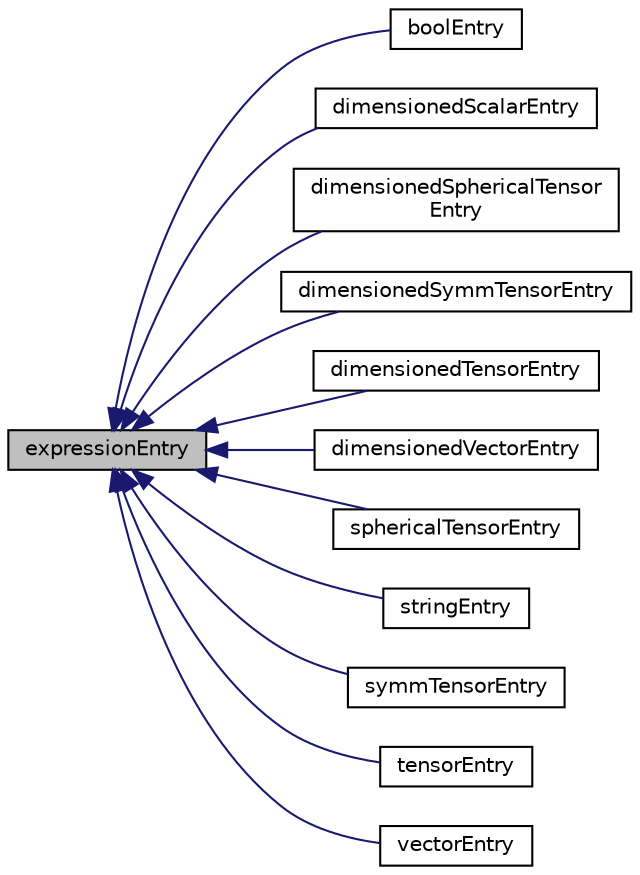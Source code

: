 digraph "expressionEntry"
{
  bgcolor="transparent";
  edge [fontname="Helvetica",fontsize="10",labelfontname="Helvetica",labelfontsize="10"];
  node [fontname="Helvetica",fontsize="10",shape=record];
  rankdir="LR";
  Node1 [label="expressionEntry",height=0.2,width=0.4,color="black", fillcolor="grey75", style="filled" fontcolor="black"];
  Node1 -> Node2 [dir="back",color="midnightblue",fontsize="10",style="solid",fontname="Helvetica"];
  Node2 [label="boolEntry",height=0.2,width=0.4,color="black",URL="$structFoam_1_1exprTools_1_1boolEntry.html",tooltip="Expression representation of a bool : (false/true) "];
  Node1 -> Node3 [dir="back",color="midnightblue",fontsize="10",style="solid",fontname="Helvetica"];
  Node3 [label="dimensionedScalarEntry",height=0.2,width=0.4,color="black",URL="$structFoam_1_1exprTools_1_1dimensionedScalarEntry.html",tooltip="Create an expression string from a dimensionedScalar as its value. "];
  Node1 -> Node4 [dir="back",color="midnightblue",fontsize="10",style="solid",fontname="Helvetica"];
  Node4 [label="dimensionedSphericalTensor\lEntry",height=0.2,width=0.4,color="black",URL="$structFoam_1_1exprTools_1_1dimensionedSphericalTensorEntry.html",tooltip="Create an expression string from a dimensionedSphericalTensor as its value. "];
  Node1 -> Node5 [dir="back",color="midnightblue",fontsize="10",style="solid",fontname="Helvetica"];
  Node5 [label="dimensionedSymmTensorEntry",height=0.2,width=0.4,color="black",URL="$structFoam_1_1exprTools_1_1dimensionedSymmTensorEntry.html",tooltip="Create an expression string from a dimensionedSymmTensor as its value. "];
  Node1 -> Node6 [dir="back",color="midnightblue",fontsize="10",style="solid",fontname="Helvetica"];
  Node6 [label="dimensionedTensorEntry",height=0.2,width=0.4,color="black",URL="$structFoam_1_1exprTools_1_1dimensionedTensorEntry.html",tooltip="Create an expression string from a dimensionedTensor as its value. "];
  Node1 -> Node7 [dir="back",color="midnightblue",fontsize="10",style="solid",fontname="Helvetica"];
  Node7 [label="dimensionedVectorEntry",height=0.2,width=0.4,color="black",URL="$structFoam_1_1exprTools_1_1dimensionedVectorEntry.html",tooltip="Create an expression string from a dimensionedVector as its value. "];
  Node1 -> Node8 [dir="back",color="midnightblue",fontsize="10",style="solid",fontname="Helvetica"];
  Node8 [label="sphericalTensorEntry",height=0.2,width=0.4,color="black",URL="$structFoam_1_1exprTools_1_1sphericalTensorEntry.html",tooltip="Create an expression string from a sphericalTensor. "];
  Node1 -> Node9 [dir="back",color="midnightblue",fontsize="10",style="solid",fontname="Helvetica"];
  Node9 [label="stringEntry",height=0.2,width=0.4,color="black",URL="$structFoam_1_1exprTools_1_1stringEntry.html",tooltip="Creates an expression from a string (removing surrounding quotes) "];
  Node1 -> Node10 [dir="back",color="midnightblue",fontsize="10",style="solid",fontname="Helvetica"];
  Node10 [label="symmTensorEntry",height=0.2,width=0.4,color="black",URL="$structFoam_1_1exprTools_1_1symmTensorEntry.html",tooltip="Create an expression string from a symmTensor. "];
  Node1 -> Node11 [dir="back",color="midnightblue",fontsize="10",style="solid",fontname="Helvetica"];
  Node11 [label="tensorEntry",height=0.2,width=0.4,color="black",URL="$structFoam_1_1exprTools_1_1tensorEntry.html",tooltip="Create an expression string from a tensor. "];
  Node1 -> Node12 [dir="back",color="midnightblue",fontsize="10",style="solid",fontname="Helvetica"];
  Node12 [label="vectorEntry",height=0.2,width=0.4,color="black",URL="$structFoam_1_1exprTools_1_1vectorEntry.html",tooltip="Create an expression string from a vector. "];
}
